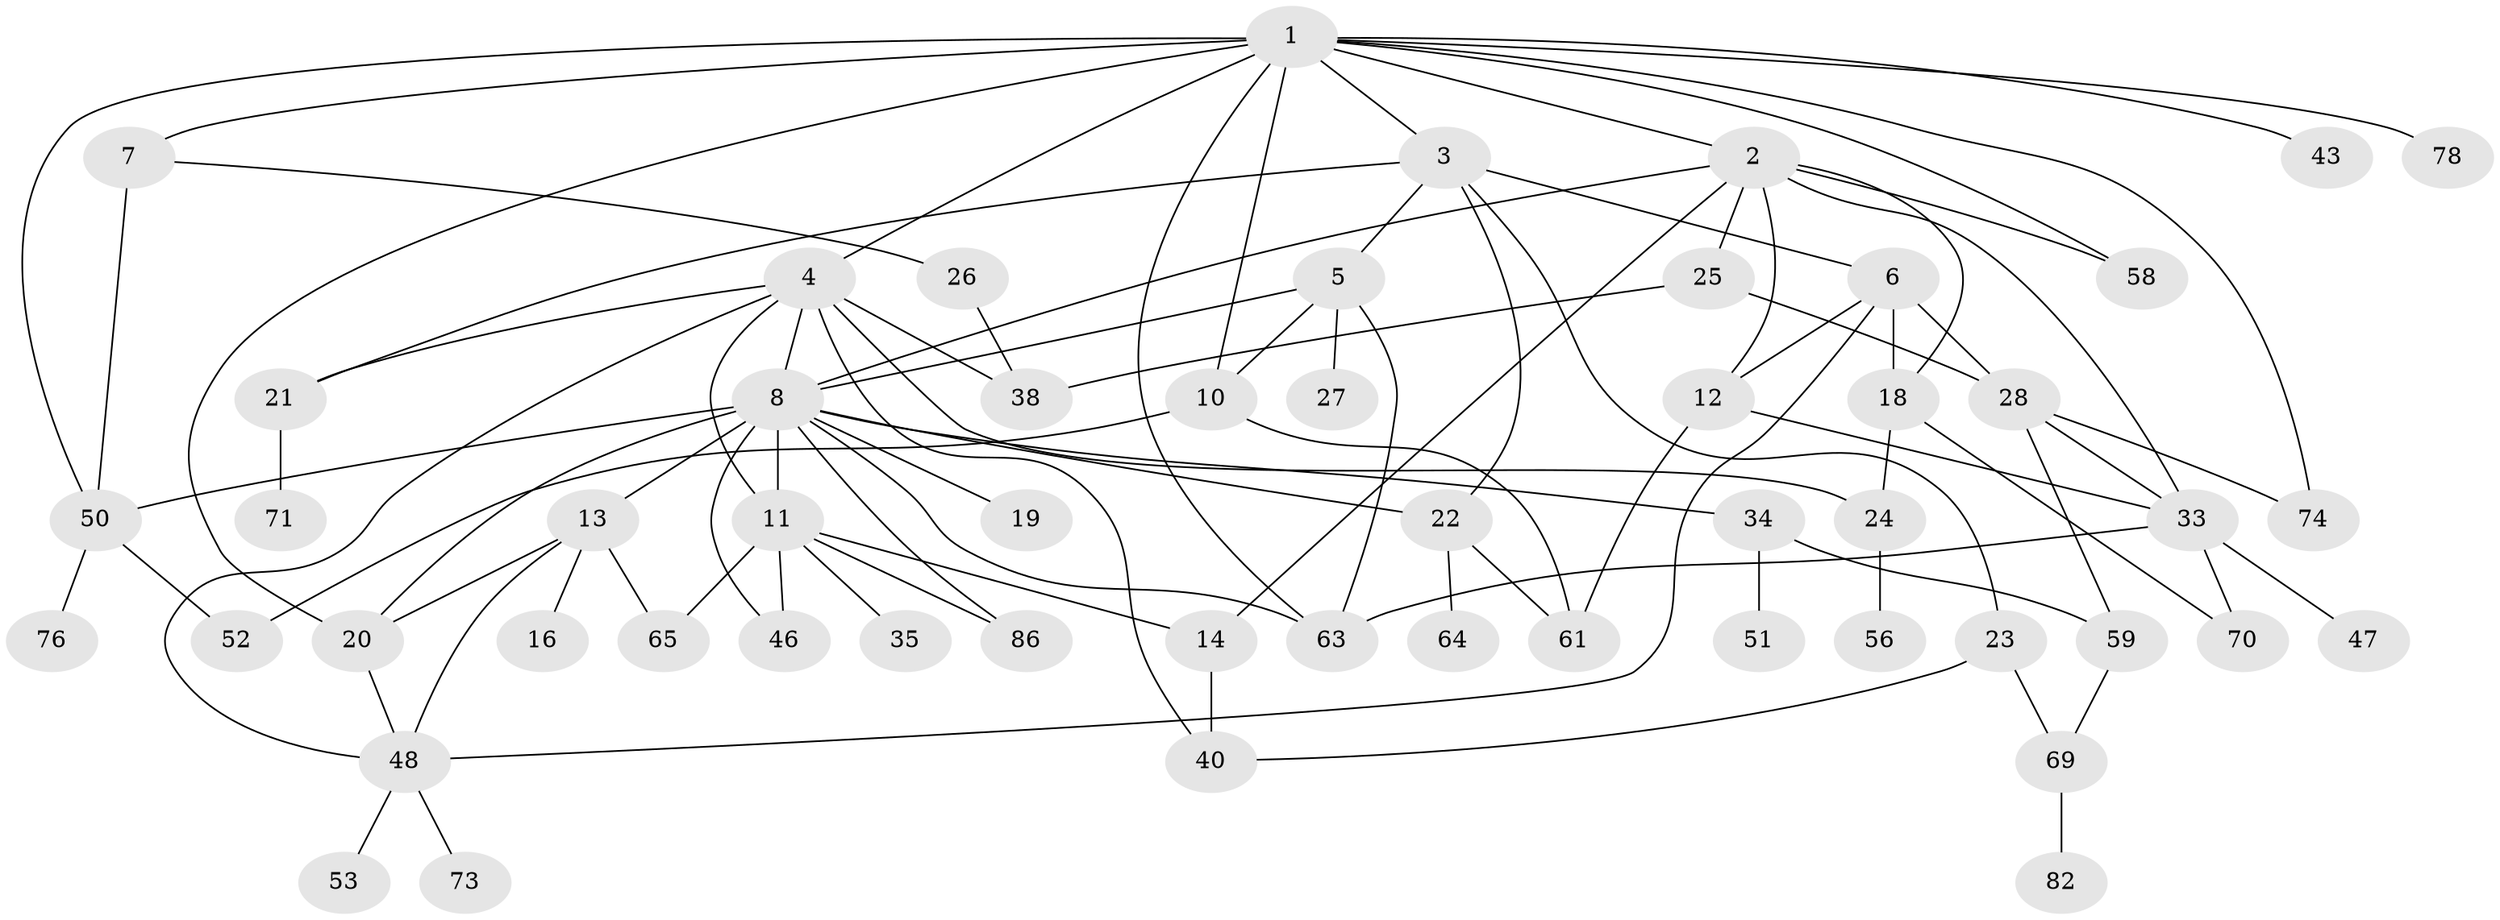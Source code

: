 // original degree distribution, {9: 0.011627906976744186, 6: 0.03488372093023256, 5: 0.10465116279069768, 7: 0.011627906976744186, 4: 0.11627906976744186, 3: 0.23255813953488372, 10: 0.011627906976744186, 2: 0.20930232558139536, 1: 0.26744186046511625}
// Generated by graph-tools (version 1.1) at 2025/41/03/06/25 10:41:28]
// undirected, 54 vertices, 91 edges
graph export_dot {
graph [start="1"]
  node [color=gray90,style=filled];
  1 [super="+30"];
  2 [super="+17"];
  3 [super="+39"];
  4 [super="+36"];
  5 [super="+44"];
  6 [super="+37"];
  7 [super="+15"];
  8 [super="+9"];
  10 [super="+42"];
  11 [super="+31"];
  12 [super="+60"];
  13 [super="+45"];
  14 [super="+85"];
  16;
  18 [super="+84"];
  19 [super="+41"];
  20 [super="+81"];
  21;
  22 [super="+55"];
  23 [super="+32"];
  24;
  25;
  26;
  27;
  28 [super="+29"];
  33 [super="+72"];
  34 [super="+49"];
  35;
  38 [super="+54"];
  40;
  43;
  46;
  47;
  48 [super="+68"];
  50 [super="+57"];
  51;
  52;
  53;
  56 [super="+62"];
  58 [super="+79"];
  59 [super="+67"];
  61 [super="+66"];
  63;
  64;
  65 [super="+80"];
  69;
  70 [super="+77"];
  71;
  73;
  74 [super="+75"];
  76 [super="+83"];
  78;
  82;
  86;
  1 -- 2;
  1 -- 3;
  1 -- 4;
  1 -- 7;
  1 -- 10;
  1 -- 58;
  1 -- 74;
  1 -- 63;
  1 -- 50;
  1 -- 20;
  1 -- 43;
  1 -- 78;
  2 -- 25;
  2 -- 14;
  2 -- 8;
  2 -- 33;
  2 -- 18;
  2 -- 12;
  2 -- 58;
  3 -- 5;
  3 -- 6;
  3 -- 23;
  3 -- 21;
  3 -- 22;
  4 -- 8;
  4 -- 21;
  4 -- 40;
  4 -- 38;
  4 -- 11;
  4 -- 24;
  4 -- 48;
  5 -- 27;
  5 -- 63;
  5 -- 10;
  5 -- 8;
  6 -- 12;
  6 -- 28;
  6 -- 48;
  6 -- 18;
  7 -- 26;
  7 -- 50;
  8 -- 22;
  8 -- 34;
  8 -- 11;
  8 -- 13;
  8 -- 46;
  8 -- 50;
  8 -- 19;
  8 -- 86;
  8 -- 63;
  8 -- 20;
  10 -- 52;
  10 -- 61;
  11 -- 14;
  11 -- 65;
  11 -- 35;
  11 -- 86;
  11 -- 46;
  12 -- 33;
  12 -- 61;
  13 -- 16;
  13 -- 20;
  13 -- 65;
  13 -- 48;
  14 -- 40;
  18 -- 24;
  18 -- 70;
  20 -- 48;
  21 -- 71;
  22 -- 64;
  22 -- 61 [weight=2];
  23 -- 40;
  23 -- 69;
  24 -- 56;
  25 -- 38;
  25 -- 28;
  26 -- 38;
  28 -- 33;
  28 -- 74;
  28 -- 59;
  33 -- 47;
  33 -- 63;
  33 -- 70;
  34 -- 51;
  34 -- 59;
  48 -- 53;
  48 -- 73;
  50 -- 52;
  50 -- 76;
  59 -- 69;
  69 -- 82;
}
